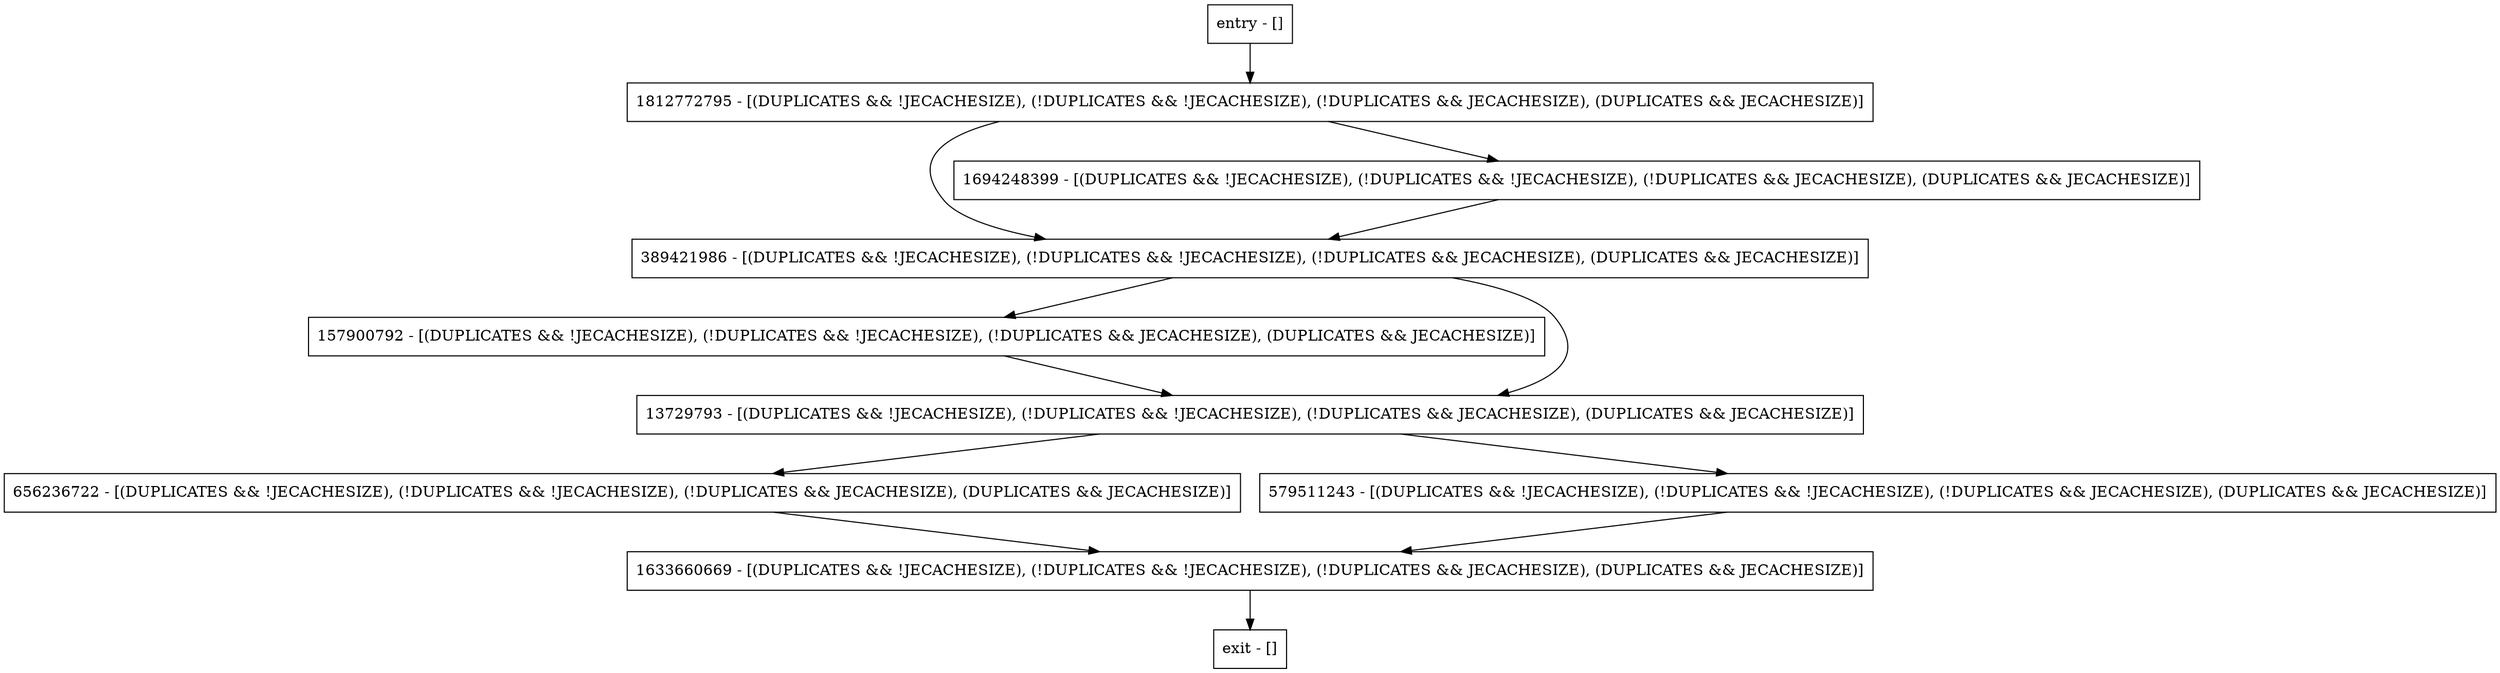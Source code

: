 digraph resetKeyComparator {
node [shape=record];
entry [label="entry - []"];
exit [label="exit - []"];
656236722 [label="656236722 - [(DUPLICATES && !JECACHESIZE), (!DUPLICATES && !JECACHESIZE), (!DUPLICATES && JECACHESIZE), (DUPLICATES && JECACHESIZE)]"];
389421986 [label="389421986 - [(DUPLICATES && !JECACHESIZE), (!DUPLICATES && !JECACHESIZE), (!DUPLICATES && JECACHESIZE), (DUPLICATES && JECACHESIZE)]"];
1694248399 [label="1694248399 - [(DUPLICATES && !JECACHESIZE), (!DUPLICATES && !JECACHESIZE), (!DUPLICATES && JECACHESIZE), (DUPLICATES && JECACHESIZE)]"];
1633660669 [label="1633660669 - [(DUPLICATES && !JECACHESIZE), (!DUPLICATES && !JECACHESIZE), (!DUPLICATES && JECACHESIZE), (DUPLICATES && JECACHESIZE)]"];
157900792 [label="157900792 - [(DUPLICATES && !JECACHESIZE), (!DUPLICATES && !JECACHESIZE), (!DUPLICATES && JECACHESIZE), (DUPLICATES && JECACHESIZE)]"];
1812772795 [label="1812772795 - [(DUPLICATES && !JECACHESIZE), (!DUPLICATES && !JECACHESIZE), (!DUPLICATES && JECACHESIZE), (DUPLICATES && JECACHESIZE)]"];
13729793 [label="13729793 - [(DUPLICATES && !JECACHESIZE), (!DUPLICATES && !JECACHESIZE), (!DUPLICATES && JECACHESIZE), (DUPLICATES && JECACHESIZE)]"];
579511243 [label="579511243 - [(DUPLICATES && !JECACHESIZE), (!DUPLICATES && !JECACHESIZE), (!DUPLICATES && JECACHESIZE), (DUPLICATES && JECACHESIZE)]"];
entry;
exit;
entry -> 1812772795;
656236722 -> 1633660669;
389421986 -> 157900792;
389421986 -> 13729793;
1694248399 -> 389421986;
1633660669 -> exit;
157900792 -> 13729793;
1812772795 -> 389421986;
1812772795 -> 1694248399;
13729793 -> 656236722;
13729793 -> 579511243;
579511243 -> 1633660669;
}
